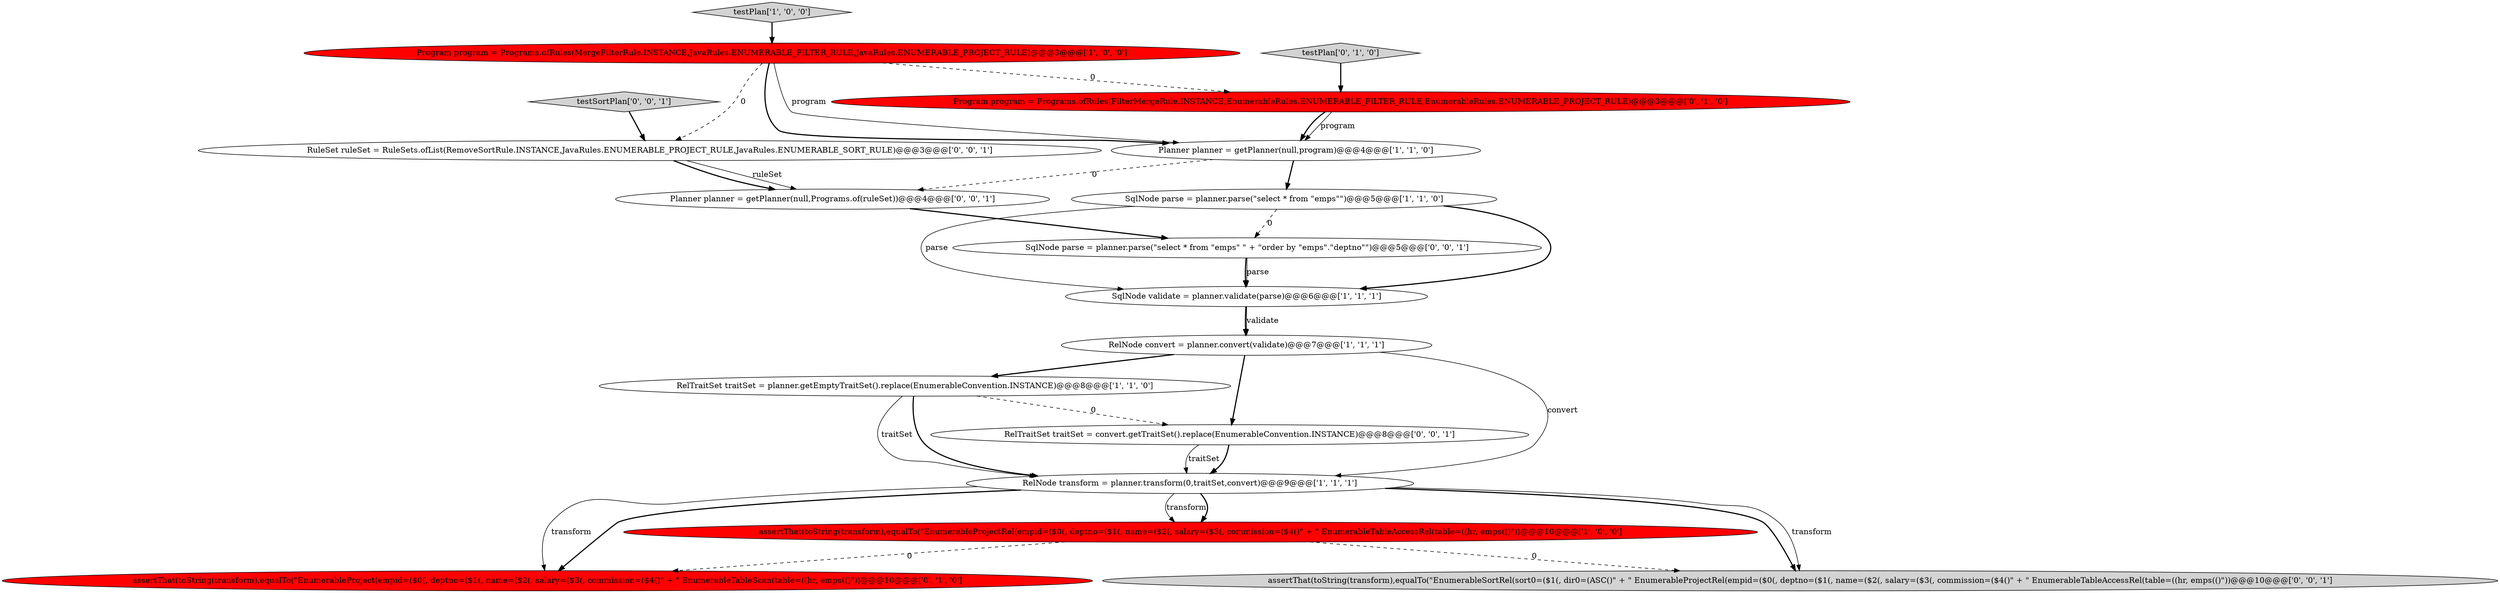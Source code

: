 digraph {
6 [style = filled, label = "RelTraitSet traitSet = planner.getEmptyTraitSet().replace(EnumerableConvention.INSTANCE)@@@8@@@['1', '1', '0']", fillcolor = white, shape = ellipse image = "AAA0AAABBB1BBB"];
2 [style = filled, label = "assertThat(toString(transform),equalTo(\"EnumerableProjectRel(empid=($0(, deptno=($1(, name=($2(, salary=($3(, commission=($4()\" + \" EnumerableTableAccessRel(table=((hr, emps(()\"))@@@10@@@['1', '0', '0']", fillcolor = red, shape = ellipse image = "AAA1AAABBB1BBB"];
7 [style = filled, label = "testPlan['1', '0', '0']", fillcolor = lightgray, shape = diamond image = "AAA0AAABBB1BBB"];
9 [style = filled, label = "Program program = Programs.ofRules(FilterMergeRule.INSTANCE,EnumerableRules.ENUMERABLE_FILTER_RULE,EnumerableRules.ENUMERABLE_PROJECT_RULE)@@@3@@@['0', '1', '0']", fillcolor = red, shape = ellipse image = "AAA1AAABBB2BBB"];
14 [style = filled, label = "RuleSet ruleSet = RuleSets.ofList(RemoveSortRule.INSTANCE,JavaRules.ENUMERABLE_PROJECT_RULE,JavaRules.ENUMERABLE_SORT_RULE)@@@3@@@['0', '0', '1']", fillcolor = white, shape = ellipse image = "AAA0AAABBB3BBB"];
10 [style = filled, label = "testPlan['0', '1', '0']", fillcolor = lightgray, shape = diamond image = "AAA0AAABBB2BBB"];
3 [style = filled, label = "RelNode transform = planner.transform(0,traitSet,convert)@@@9@@@['1', '1', '1']", fillcolor = white, shape = ellipse image = "AAA0AAABBB1BBB"];
11 [style = filled, label = "assertThat(toString(transform),equalTo(\"EnumerableProject(empid=($0(, deptno=($1(, name=($2(, salary=($3(, commission=($4()\" + \" EnumerableTableScan(table=((hr, emps(()\"))@@@10@@@['0', '1', '0']", fillcolor = red, shape = ellipse image = "AAA1AAABBB2BBB"];
12 [style = filled, label = "assertThat(toString(transform),equalTo(\"EnumerableSortRel(sort0=($1(, dir0=(ASC()\" + \" EnumerableProjectRel(empid=($0(, deptno=($1(, name=($2(, salary=($3(, commission=($4()\" + \" EnumerableTableAccessRel(table=((hr, emps(()\"))@@@10@@@['0', '0', '1']", fillcolor = lightgray, shape = ellipse image = "AAA0AAABBB3BBB"];
4 [style = filled, label = "RelNode convert = planner.convert(validate)@@@7@@@['1', '1', '1']", fillcolor = white, shape = ellipse image = "AAA0AAABBB1BBB"];
15 [style = filled, label = "Planner planner = getPlanner(null,Programs.of(ruleSet))@@@4@@@['0', '0', '1']", fillcolor = white, shape = ellipse image = "AAA0AAABBB3BBB"];
17 [style = filled, label = "testSortPlan['0', '0', '1']", fillcolor = lightgray, shape = diamond image = "AAA0AAABBB3BBB"];
13 [style = filled, label = "SqlNode parse = planner.parse(\"select * from \"emps\" \" + \"order by \"emps\".\"deptno\"\")@@@5@@@['0', '0', '1']", fillcolor = white, shape = ellipse image = "AAA0AAABBB3BBB"];
8 [style = filled, label = "Planner planner = getPlanner(null,program)@@@4@@@['1', '1', '0']", fillcolor = white, shape = ellipse image = "AAA0AAABBB1BBB"];
1 [style = filled, label = "SqlNode parse = planner.parse(\"select * from \"emps\"\")@@@5@@@['1', '1', '0']", fillcolor = white, shape = ellipse image = "AAA0AAABBB1BBB"];
16 [style = filled, label = "RelTraitSet traitSet = convert.getTraitSet().replace(EnumerableConvention.INSTANCE)@@@8@@@['0', '0', '1']", fillcolor = white, shape = ellipse image = "AAA0AAABBB3BBB"];
0 [style = filled, label = "SqlNode validate = planner.validate(parse)@@@6@@@['1', '1', '1']", fillcolor = white, shape = ellipse image = "AAA0AAABBB1BBB"];
5 [style = filled, label = "Program program = Programs.ofRules(MergeFilterRule.INSTANCE,JavaRules.ENUMERABLE_FILTER_RULE,JavaRules.ENUMERABLE_PROJECT_RULE)@@@3@@@['1', '0', '0']", fillcolor = red, shape = ellipse image = "AAA1AAABBB1BBB"];
4->16 [style = bold, label=""];
16->3 [style = bold, label=""];
6->3 [style = bold, label=""];
5->8 [style = bold, label=""];
6->3 [style = solid, label="traitSet"];
15->13 [style = bold, label=""];
5->14 [style = dashed, label="0"];
9->8 [style = solid, label="program"];
4->6 [style = bold, label=""];
8->15 [style = dashed, label="0"];
3->11 [style = bold, label=""];
5->9 [style = dashed, label="0"];
1->0 [style = bold, label=""];
3->12 [style = bold, label=""];
3->12 [style = solid, label="transform"];
9->8 [style = bold, label=""];
3->2 [style = solid, label="transform"];
1->13 [style = dashed, label="0"];
8->1 [style = bold, label=""];
2->12 [style = dashed, label="0"];
1->0 [style = solid, label="parse"];
7->5 [style = bold, label=""];
6->16 [style = dashed, label="0"];
13->0 [style = solid, label="parse"];
3->2 [style = bold, label=""];
0->4 [style = bold, label=""];
17->14 [style = bold, label=""];
14->15 [style = solid, label="ruleSet"];
3->11 [style = solid, label="transform"];
2->11 [style = dashed, label="0"];
13->0 [style = bold, label=""];
14->15 [style = bold, label=""];
10->9 [style = bold, label=""];
16->3 [style = solid, label="traitSet"];
5->8 [style = solid, label="program"];
0->4 [style = solid, label="validate"];
4->3 [style = solid, label="convert"];
}

